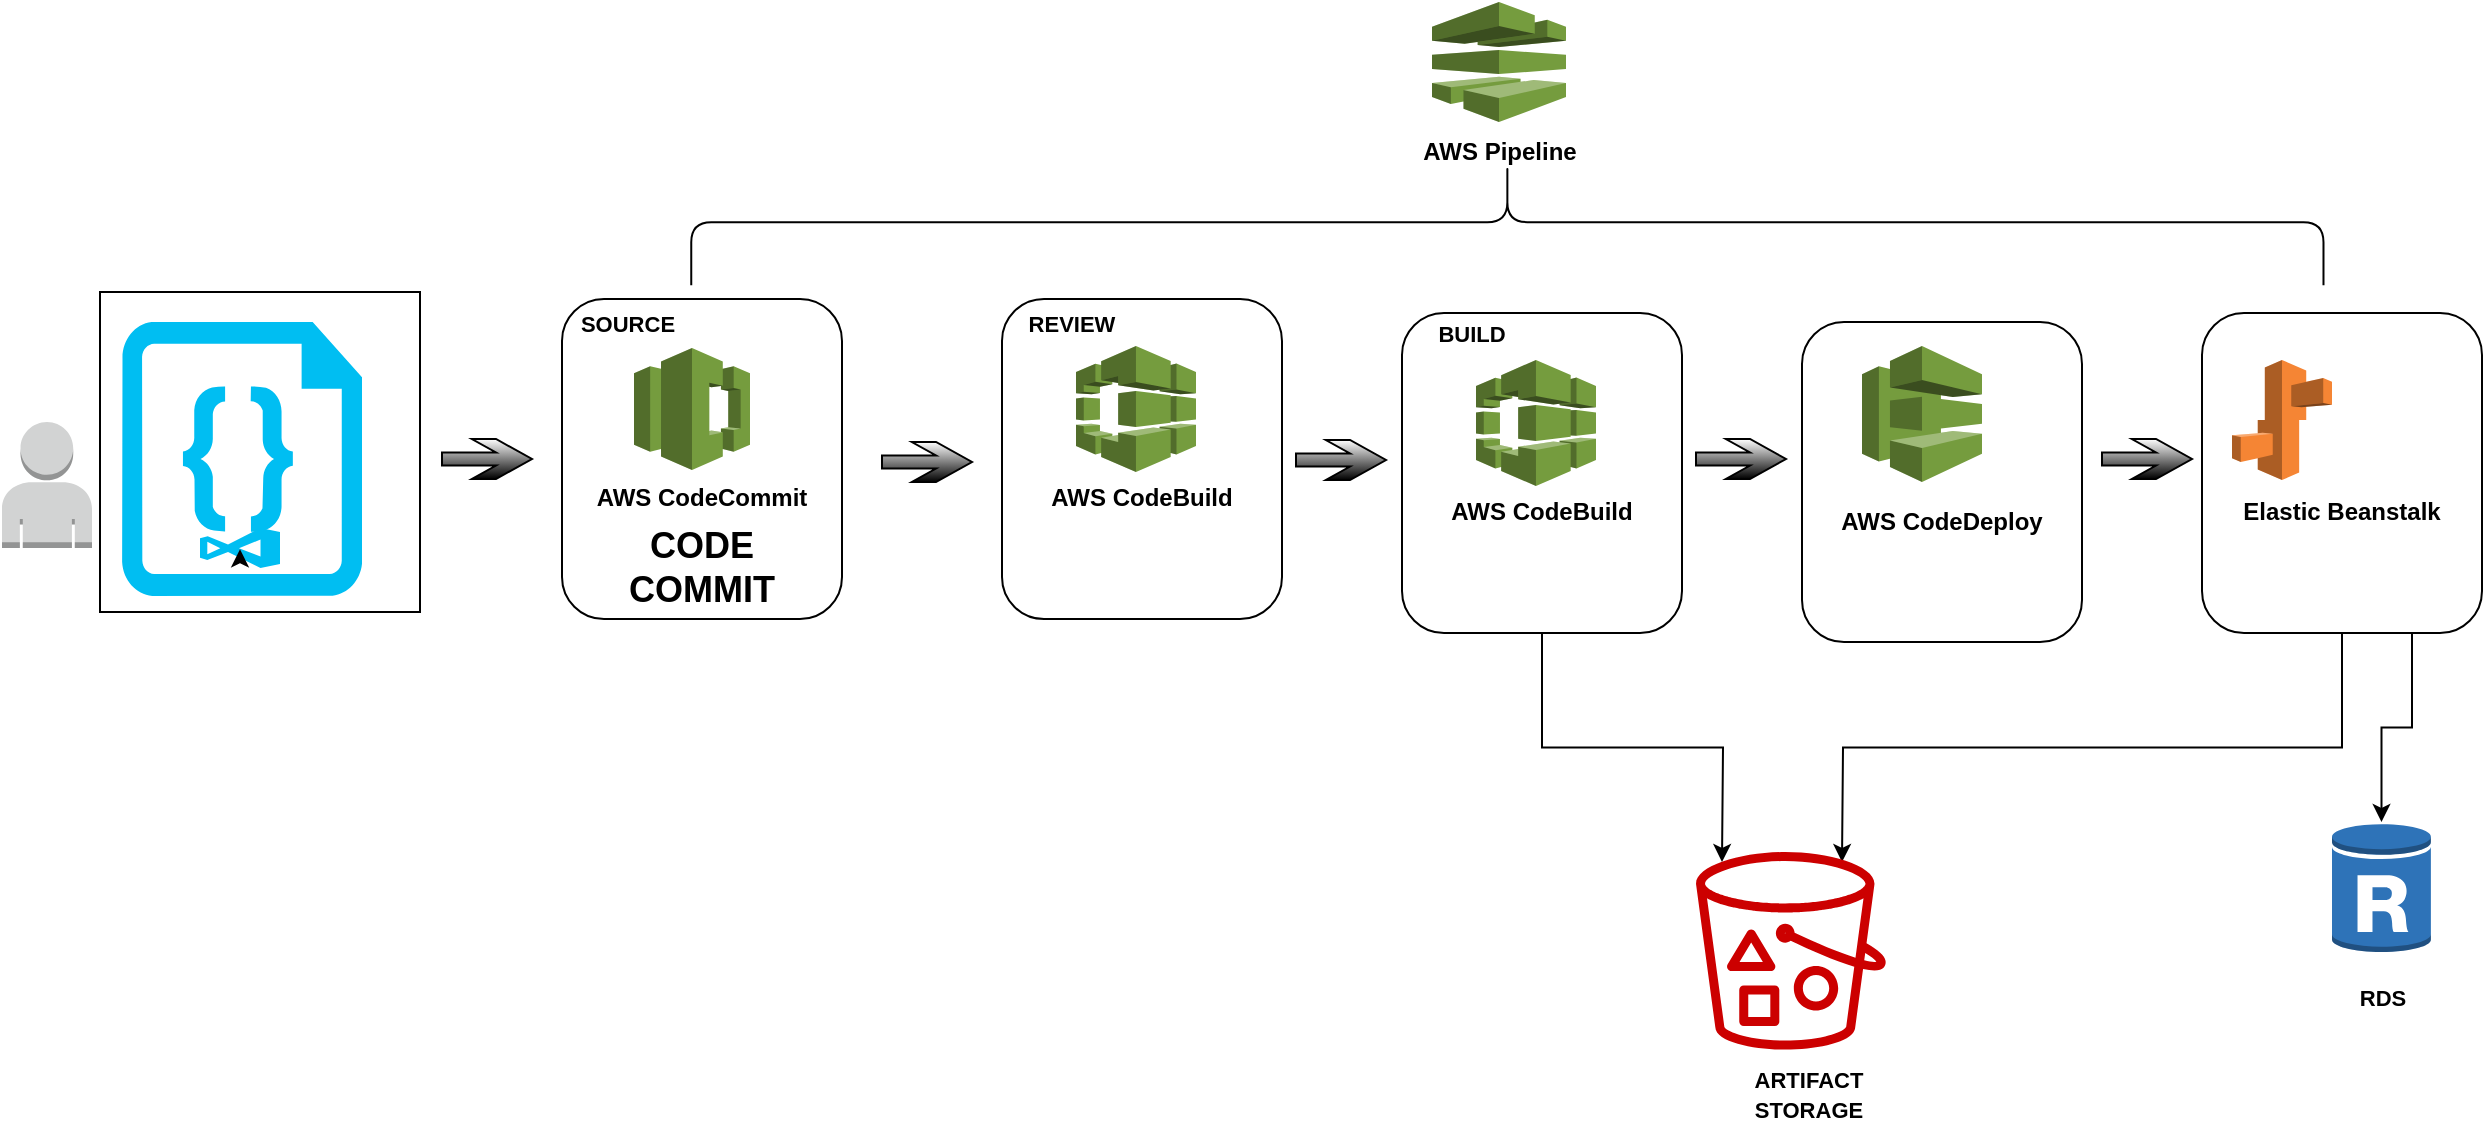 <mxfile version="21.6.2" type="github">
  <diagram name="Page-1" id="tXGc1czYYgCE-eAsgy8O">
    <mxGraphModel dx="880" dy="1639" grid="1" gridSize="10" guides="1" tooltips="1" connect="1" arrows="1" fold="1" page="1" pageScale="1" pageWidth="827" pageHeight="1169" math="0" shadow="0">
      <root>
        <mxCell id="0" />
        <mxCell id="1" parent="0" />
        <mxCell id="EYXTRXa8_8x5UYYQkYSx-8" value="" style="rounded=1;whiteSpace=wrap;html=1;" vertex="1" parent="1">
          <mxGeometry x="320" y="108.5" width="140" height="160" as="geometry" />
        </mxCell>
        <mxCell id="EYXTRXa8_8x5UYYQkYSx-6" value="" style="whiteSpace=wrap;html=1;" vertex="1" parent="1">
          <mxGeometry x="89" y="105" width="160" height="160" as="geometry" />
        </mxCell>
        <mxCell id="EYXTRXa8_8x5UYYQkYSx-1" value="" style="outlineConnect=0;dashed=0;verticalLabelPosition=bottom;verticalAlign=top;align=center;html=1;shape=mxgraph.aws3.user;fillColor=#D2D3D3;gradientColor=none;" vertex="1" parent="1">
          <mxGeometry x="40" y="170" width="45" height="63" as="geometry" />
        </mxCell>
        <mxCell id="EYXTRXa8_8x5UYYQkYSx-2" value="" style="verticalLabelPosition=bottom;html=1;verticalAlign=top;align=center;strokeColor=none;fillColor=#00BEF2;shape=mxgraph.azure.visual_studio_online;" vertex="1" parent="1">
          <mxGeometry x="139" y="223" width="40" height="20" as="geometry" />
        </mxCell>
        <mxCell id="EYXTRXa8_8x5UYYQkYSx-3" value="" style="verticalLabelPosition=bottom;html=1;verticalAlign=top;align=center;strokeColor=none;fillColor=#00BEF2;shape=mxgraph.azure.code_file;pointerEvents=1;" vertex="1" parent="1">
          <mxGeometry x="100" y="120" width="120" height="137" as="geometry" />
        </mxCell>
        <mxCell id="EYXTRXa8_8x5UYYQkYSx-4" style="edgeStyle=orthogonalEdgeStyle;rounded=0;orthogonalLoop=1;jettySize=auto;html=1;exitX=0.5;exitY=0.75;exitDx=0;exitDy=0;exitPerimeter=0;entryX=0.5;entryY=0.533;entryDx=0;entryDy=0;entryPerimeter=0;" edge="1" parent="1" source="EYXTRXa8_8x5UYYQkYSx-2" target="EYXTRXa8_8x5UYYQkYSx-2">
          <mxGeometry relative="1" as="geometry" />
        </mxCell>
        <mxCell id="EYXTRXa8_8x5UYYQkYSx-5" value="" style="shape=image;html=1;verticalAlign=top;verticalLabelPosition=bottom;labelBackgroundColor=#ffffff;imageAspect=0;aspect=fixed;image=https://cdn2.iconfinder.com/data/icons/boxicons-regular-vol-2/24/bx-git-repo-forked-128.png" vertex="1" parent="1">
          <mxGeometry x="179" y="190" width="30" height="30" as="geometry" />
        </mxCell>
        <mxCell id="EYXTRXa8_8x5UYYQkYSx-9" value="&lt;b&gt;AWS CodeCommit&lt;/b&gt;" style="text;strokeColor=none;align=center;fillColor=none;html=1;verticalAlign=middle;whiteSpace=wrap;rounded=0;" vertex="1" parent="1">
          <mxGeometry x="335" y="193" width="110" height="30" as="geometry" />
        </mxCell>
        <mxCell id="EYXTRXa8_8x5UYYQkYSx-10" value="&lt;b&gt;&lt;font style=&quot;font-size: 18px;&quot;&gt;CODE&lt;br&gt;COMMIT&lt;/font&gt;&lt;/b&gt;" style="text;strokeColor=none;align=center;fillColor=none;html=1;verticalAlign=middle;whiteSpace=wrap;rounded=0;" vertex="1" parent="1">
          <mxGeometry x="335" y="223" width="110" height="40" as="geometry" />
        </mxCell>
        <mxCell id="EYXTRXa8_8x5UYYQkYSx-11" value="" style="rounded=1;whiteSpace=wrap;html=1;" vertex="1" parent="1">
          <mxGeometry x="540" y="108.5" width="140" height="160" as="geometry" />
        </mxCell>
        <mxCell id="EYXTRXa8_8x5UYYQkYSx-12" value="" style="outlineConnect=0;dashed=0;verticalLabelPosition=bottom;verticalAlign=top;align=center;html=1;shape=mxgraph.aws3.codebuild;fillColor=#759C3E;gradientColor=none;" vertex="1" parent="1">
          <mxGeometry x="577" y="132" width="60" height="63" as="geometry" />
        </mxCell>
        <mxCell id="EYXTRXa8_8x5UYYQkYSx-13" value="&lt;b&gt;AWS CodeBuild&lt;/b&gt;" style="text;strokeColor=none;align=center;fillColor=none;html=1;verticalAlign=middle;whiteSpace=wrap;rounded=0;" vertex="1" parent="1">
          <mxGeometry x="555" y="193" width="110" height="30" as="geometry" />
        </mxCell>
        <mxCell id="EYXTRXa8_8x5UYYQkYSx-15" value="" style="outlineConnect=0;dashed=0;verticalLabelPosition=bottom;verticalAlign=top;align=center;html=1;shape=mxgraph.aws3.codecommit;fillColor=#759C3E;gradientColor=none;" vertex="1" parent="1">
          <mxGeometry x="356" y="133" width="58" height="61" as="geometry" />
        </mxCell>
        <mxCell id="EYXTRXa8_8x5UYYQkYSx-16" value="&lt;b&gt;&lt;font style=&quot;font-size: 11px;&quot;&gt;SOURCE&lt;/font&gt;&lt;/b&gt;" style="text;strokeColor=none;align=center;fillColor=none;html=1;verticalAlign=middle;whiteSpace=wrap;rounded=0;" vertex="1" parent="1">
          <mxGeometry x="318" y="115.5" width="70" height="11.5" as="geometry" />
        </mxCell>
        <mxCell id="EYXTRXa8_8x5UYYQkYSx-41" style="edgeStyle=orthogonalEdgeStyle;rounded=0;orthogonalLoop=1;jettySize=auto;html=1;exitX=0.5;exitY=1;exitDx=0;exitDy=0;" edge="1" parent="1" source="EYXTRXa8_8x5UYYQkYSx-21">
          <mxGeometry relative="1" as="geometry">
            <mxPoint x="900" y="390" as="targetPoint" />
          </mxGeometry>
        </mxCell>
        <mxCell id="EYXTRXa8_8x5UYYQkYSx-21" value="" style="rounded=1;whiteSpace=wrap;html=1;" vertex="1" parent="1">
          <mxGeometry x="740" y="115.5" width="140" height="160" as="geometry" />
        </mxCell>
        <mxCell id="EYXTRXa8_8x5UYYQkYSx-22" value="" style="outlineConnect=0;dashed=0;verticalLabelPosition=bottom;verticalAlign=top;align=center;html=1;shape=mxgraph.aws3.codebuild;fillColor=#759C3E;gradientColor=none;" vertex="1" parent="1">
          <mxGeometry x="777" y="139" width="60" height="63" as="geometry" />
        </mxCell>
        <mxCell id="EYXTRXa8_8x5UYYQkYSx-23" value="&lt;b&gt;AWS CodeBuild&lt;/b&gt;" style="text;strokeColor=none;align=center;fillColor=none;html=1;verticalAlign=middle;whiteSpace=wrap;rounded=0;" vertex="1" parent="1">
          <mxGeometry x="755" y="200" width="110" height="30" as="geometry" />
        </mxCell>
        <mxCell id="EYXTRXa8_8x5UYYQkYSx-25" value="&lt;b&gt;&lt;font style=&quot;font-size: 11px;&quot;&gt;REVIEW&lt;/font&gt;&lt;/b&gt;" style="text;strokeColor=none;align=center;fillColor=none;html=1;verticalAlign=middle;whiteSpace=wrap;rounded=0;" vertex="1" parent="1">
          <mxGeometry x="540" y="115.5" width="70" height="11.5" as="geometry" />
        </mxCell>
        <mxCell id="EYXTRXa8_8x5UYYQkYSx-26" value="&lt;b&gt;&lt;font style=&quot;font-size: 11px;&quot;&gt;BUILD&lt;/font&gt;&lt;/b&gt;" style="text;strokeColor=none;align=center;fillColor=none;html=1;verticalAlign=middle;whiteSpace=wrap;rounded=0;" vertex="1" parent="1">
          <mxGeometry x="740" y="120.5" width="70" height="11.5" as="geometry" />
        </mxCell>
        <mxCell id="EYXTRXa8_8x5UYYQkYSx-27" value="" style="rounded=1;whiteSpace=wrap;html=1;" vertex="1" parent="1">
          <mxGeometry x="940" y="120" width="140" height="160" as="geometry" />
        </mxCell>
        <mxCell id="EYXTRXa8_8x5UYYQkYSx-29" value="&lt;b&gt;AWS CodeDeploy&lt;/b&gt;" style="text;strokeColor=none;align=center;fillColor=none;html=1;verticalAlign=middle;whiteSpace=wrap;rounded=0;" vertex="1" parent="1">
          <mxGeometry x="955" y="204.5" width="110" height="30" as="geometry" />
        </mxCell>
        <mxCell id="EYXTRXa8_8x5UYYQkYSx-31" value="" style="outlineConnect=0;dashed=0;verticalLabelPosition=bottom;verticalAlign=top;align=center;html=1;shape=mxgraph.aws3.codedeploy;fillColor=#759C3E;gradientColor=none;" vertex="1" parent="1">
          <mxGeometry x="970" y="132" width="60" height="68" as="geometry" />
        </mxCell>
        <mxCell id="EYXTRXa8_8x5UYYQkYSx-42" style="edgeStyle=orthogonalEdgeStyle;rounded=0;orthogonalLoop=1;jettySize=auto;html=1;exitX=0.5;exitY=1;exitDx=0;exitDy=0;" edge="1" parent="1" source="EYXTRXa8_8x5UYYQkYSx-32">
          <mxGeometry relative="1" as="geometry">
            <mxPoint x="960" y="390" as="targetPoint" />
          </mxGeometry>
        </mxCell>
        <mxCell id="EYXTRXa8_8x5UYYQkYSx-43" style="edgeStyle=orthogonalEdgeStyle;rounded=0;orthogonalLoop=1;jettySize=auto;html=1;exitX=0.75;exitY=1;exitDx=0;exitDy=0;" edge="1" parent="1" source="EYXTRXa8_8x5UYYQkYSx-32" target="EYXTRXa8_8x5UYYQkYSx-38">
          <mxGeometry relative="1" as="geometry" />
        </mxCell>
        <mxCell id="EYXTRXa8_8x5UYYQkYSx-32" value="" style="rounded=1;whiteSpace=wrap;html=1;" vertex="1" parent="1">
          <mxGeometry x="1140" y="115.5" width="140" height="160" as="geometry" />
        </mxCell>
        <mxCell id="EYXTRXa8_8x5UYYQkYSx-33" value="&lt;b&gt;Elastic Beanstalk&lt;/b&gt;" style="text;strokeColor=none;align=center;fillColor=none;html=1;verticalAlign=middle;whiteSpace=wrap;rounded=0;" vertex="1" parent="1">
          <mxGeometry x="1155" y="200" width="110" height="30" as="geometry" />
        </mxCell>
        <mxCell id="EYXTRXa8_8x5UYYQkYSx-36" value="" style="outlineConnect=0;dashed=0;verticalLabelPosition=bottom;verticalAlign=top;align=center;html=1;shape=mxgraph.aws3.elastic_beanstalk;fillColor=#F58534;gradientColor=none;" vertex="1" parent="1">
          <mxGeometry x="1155" y="139" width="50" height="60" as="geometry" />
        </mxCell>
        <mxCell id="EYXTRXa8_8x5UYYQkYSx-37" value="" style="sketch=0;outlineConnect=0;fontColor=#232F3E;gradientColor=none;fillColor=#CC0000;strokeColor=none;dashed=0;verticalLabelPosition=bottom;verticalAlign=top;align=center;html=1;fontSize=12;fontStyle=0;aspect=fixed;pointerEvents=1;shape=mxgraph.aws4.bucket_with_objects;" vertex="1" parent="1">
          <mxGeometry x="887" y="385" width="95" height="98.79" as="geometry" />
        </mxCell>
        <mxCell id="EYXTRXa8_8x5UYYQkYSx-38" value="" style="outlineConnect=0;dashed=0;verticalLabelPosition=bottom;verticalAlign=top;align=center;html=1;shape=mxgraph.aws3.rds_db_instance_read_replica;fillColor=#2E73B8;gradientColor=none;" vertex="1" parent="1">
          <mxGeometry x="1205" y="370" width="49.5" height="66" as="geometry" />
        </mxCell>
        <mxCell id="EYXTRXa8_8x5UYYQkYSx-44" value="" style="shape=curlyBracket;whiteSpace=wrap;html=1;rounded=1;flipH=1;labelPosition=right;verticalLabelPosition=middle;align=left;verticalAlign=middle;rotation=-90;" vertex="1" parent="1">
          <mxGeometry x="761.12" y="-337.99" width="63.13" height="816.12" as="geometry" />
        </mxCell>
        <mxCell id="EYXTRXa8_8x5UYYQkYSx-45" value="&lt;b&gt;&lt;font style=&quot;font-size: 11px;&quot;&gt;ARTIFACT STORAGE&lt;/font&gt;&lt;/b&gt;" style="text;strokeColor=none;align=center;fillColor=none;html=1;verticalAlign=middle;whiteSpace=wrap;rounded=0;" vertex="1" parent="1">
          <mxGeometry x="892.5" y="491" width="100.5" height="30" as="geometry" />
        </mxCell>
        <mxCell id="EYXTRXa8_8x5UYYQkYSx-46" value="&lt;b&gt;&lt;font style=&quot;font-size: 11px;&quot;&gt;RDS&lt;/font&gt;&lt;/b&gt;" style="text;strokeColor=none;align=center;fillColor=none;html=1;verticalAlign=middle;whiteSpace=wrap;rounded=0;" vertex="1" parent="1">
          <mxGeometry x="1205.5" y="443" width="49" height="30" as="geometry" />
        </mxCell>
        <mxCell id="EYXTRXa8_8x5UYYQkYSx-47" value="" style="outlineConnect=0;dashed=0;verticalLabelPosition=bottom;verticalAlign=top;align=center;html=1;shape=mxgraph.aws3.codepipeline;fillColor=#759C3E;gradientColor=none;" vertex="1" parent="1">
          <mxGeometry x="755" y="-40" width="67" height="60" as="geometry" />
        </mxCell>
        <mxCell id="EYXTRXa8_8x5UYYQkYSx-48" value="&lt;b&gt;AWS Pipeline&lt;/b&gt;" style="text;strokeColor=none;align=center;fillColor=none;html=1;verticalAlign=middle;whiteSpace=wrap;rounded=0;" vertex="1" parent="1">
          <mxGeometry x="733.5" y="20" width="110" height="30" as="geometry" />
        </mxCell>
        <mxCell id="EYXTRXa8_8x5UYYQkYSx-49" value="" style="html=1;shadow=0;dashed=0;align=center;verticalAlign=middle;shape=mxgraph.arrows2.sharpArrow;dy1=0.67;dx1=18;dx2=18;notch=0;gradientColor=default;" vertex="1" parent="1">
          <mxGeometry x="260" y="178.5" width="45" height="20" as="geometry" />
        </mxCell>
        <mxCell id="EYXTRXa8_8x5UYYQkYSx-51" value="" style="html=1;shadow=0;dashed=0;align=center;verticalAlign=middle;shape=mxgraph.arrows2.sharpArrow;dy1=0.67;dx1=18;dx2=18;notch=0;gradientColor=default;" vertex="1" parent="1">
          <mxGeometry x="480" y="180" width="45" height="20" as="geometry" />
        </mxCell>
        <mxCell id="EYXTRXa8_8x5UYYQkYSx-53" value="" style="html=1;shadow=0;dashed=0;align=center;verticalAlign=middle;shape=mxgraph.arrows2.sharpArrow;dy1=0.67;dx1=18;dx2=18;notch=0;gradientColor=default;" vertex="1" parent="1">
          <mxGeometry x="687" y="179" width="45" height="20" as="geometry" />
        </mxCell>
        <mxCell id="EYXTRXa8_8x5UYYQkYSx-54" value="" style="html=1;shadow=0;dashed=0;align=center;verticalAlign=middle;shape=mxgraph.arrows2.sharpArrow;dy1=0.67;dx1=18;dx2=18;notch=0;gradientColor=default;" vertex="1" parent="1">
          <mxGeometry x="887" y="178.5" width="45" height="20" as="geometry" />
        </mxCell>
        <mxCell id="EYXTRXa8_8x5UYYQkYSx-55" value="" style="html=1;shadow=0;dashed=0;align=center;verticalAlign=middle;shape=mxgraph.arrows2.sharpArrow;dy1=0.67;dx1=18;dx2=18;notch=0;gradientColor=default;" vertex="1" parent="1">
          <mxGeometry x="1090" y="178.5" width="45" height="20" as="geometry" />
        </mxCell>
      </root>
    </mxGraphModel>
  </diagram>
</mxfile>
